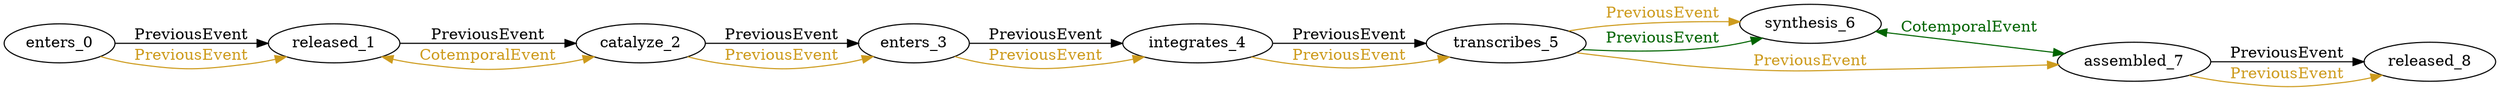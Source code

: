 digraph finite_state_machine { 
	rankdir=LR;
	size="50,50";
node0 [label = "enters_0"]
node1 [label = "released_1"]
node2 [label = "catalyze_2"]
node3 [label = "enters_3"]
node4 [label = "integrates_4"]
node5 [label = "transcribes_5"]
node6 [label = "synthesis_6"]
node7 [label = "assembled_7"]
node8 [label = "released_8"]
node0 -> node1 [ label = "PreviousEvent" fontcolor="black"  color = "Black"];
node0 -> node1 [ label = "PreviousEvent" fontcolor="goldenrod3"  color = "goldenrod3"];
node1 -> node2 [ label = "PreviousEvent" fontcolor="black"  color = "Black"];
node1 -> node2 [ label = "CotemporalEvent" fontcolor="goldenrod3" dir = "both" color = "goldenrod3"];
node2 -> node3 [ label = "PreviousEvent" fontcolor="black"  color = "Black"];
node2 -> node3 [ label = "PreviousEvent" fontcolor="goldenrod3"  color = "goldenrod3"];
node3 -> node4 [ label = "PreviousEvent" fontcolor="black"  color = "Black"];
node3 -> node4 [ label = "PreviousEvent" fontcolor="goldenrod3"  color = "goldenrod3"];
node4 -> node5 [ label = "PreviousEvent" fontcolor="black"  color = "Black"];
node4 -> node5 [ label = "PreviousEvent" fontcolor="goldenrod3"  color = "goldenrod3"];
node5 -> node6 [ label = "PreviousEvent" fontcolor="goldenrod3"  color = "goldenrod3"];
node5 -> node7 [ label = "PreviousEvent" fontcolor="goldenrod3"  color = "goldenrod3"];
node7 -> node8 [ label = "PreviousEvent" fontcolor="black"  color = "Black"];
node7 -> node8 [ label = "PreviousEvent" fontcolor="goldenrod3"  color = "goldenrod3"];
node6 -> node7 [ label = "CotemporalEvent" fontcolor="darkgreen" dir = "both" color = "darkgreen"];
node5 -> node6 [ label = "PreviousEvent" fontcolor="darkgreen"  color = "darkgreen"];
}